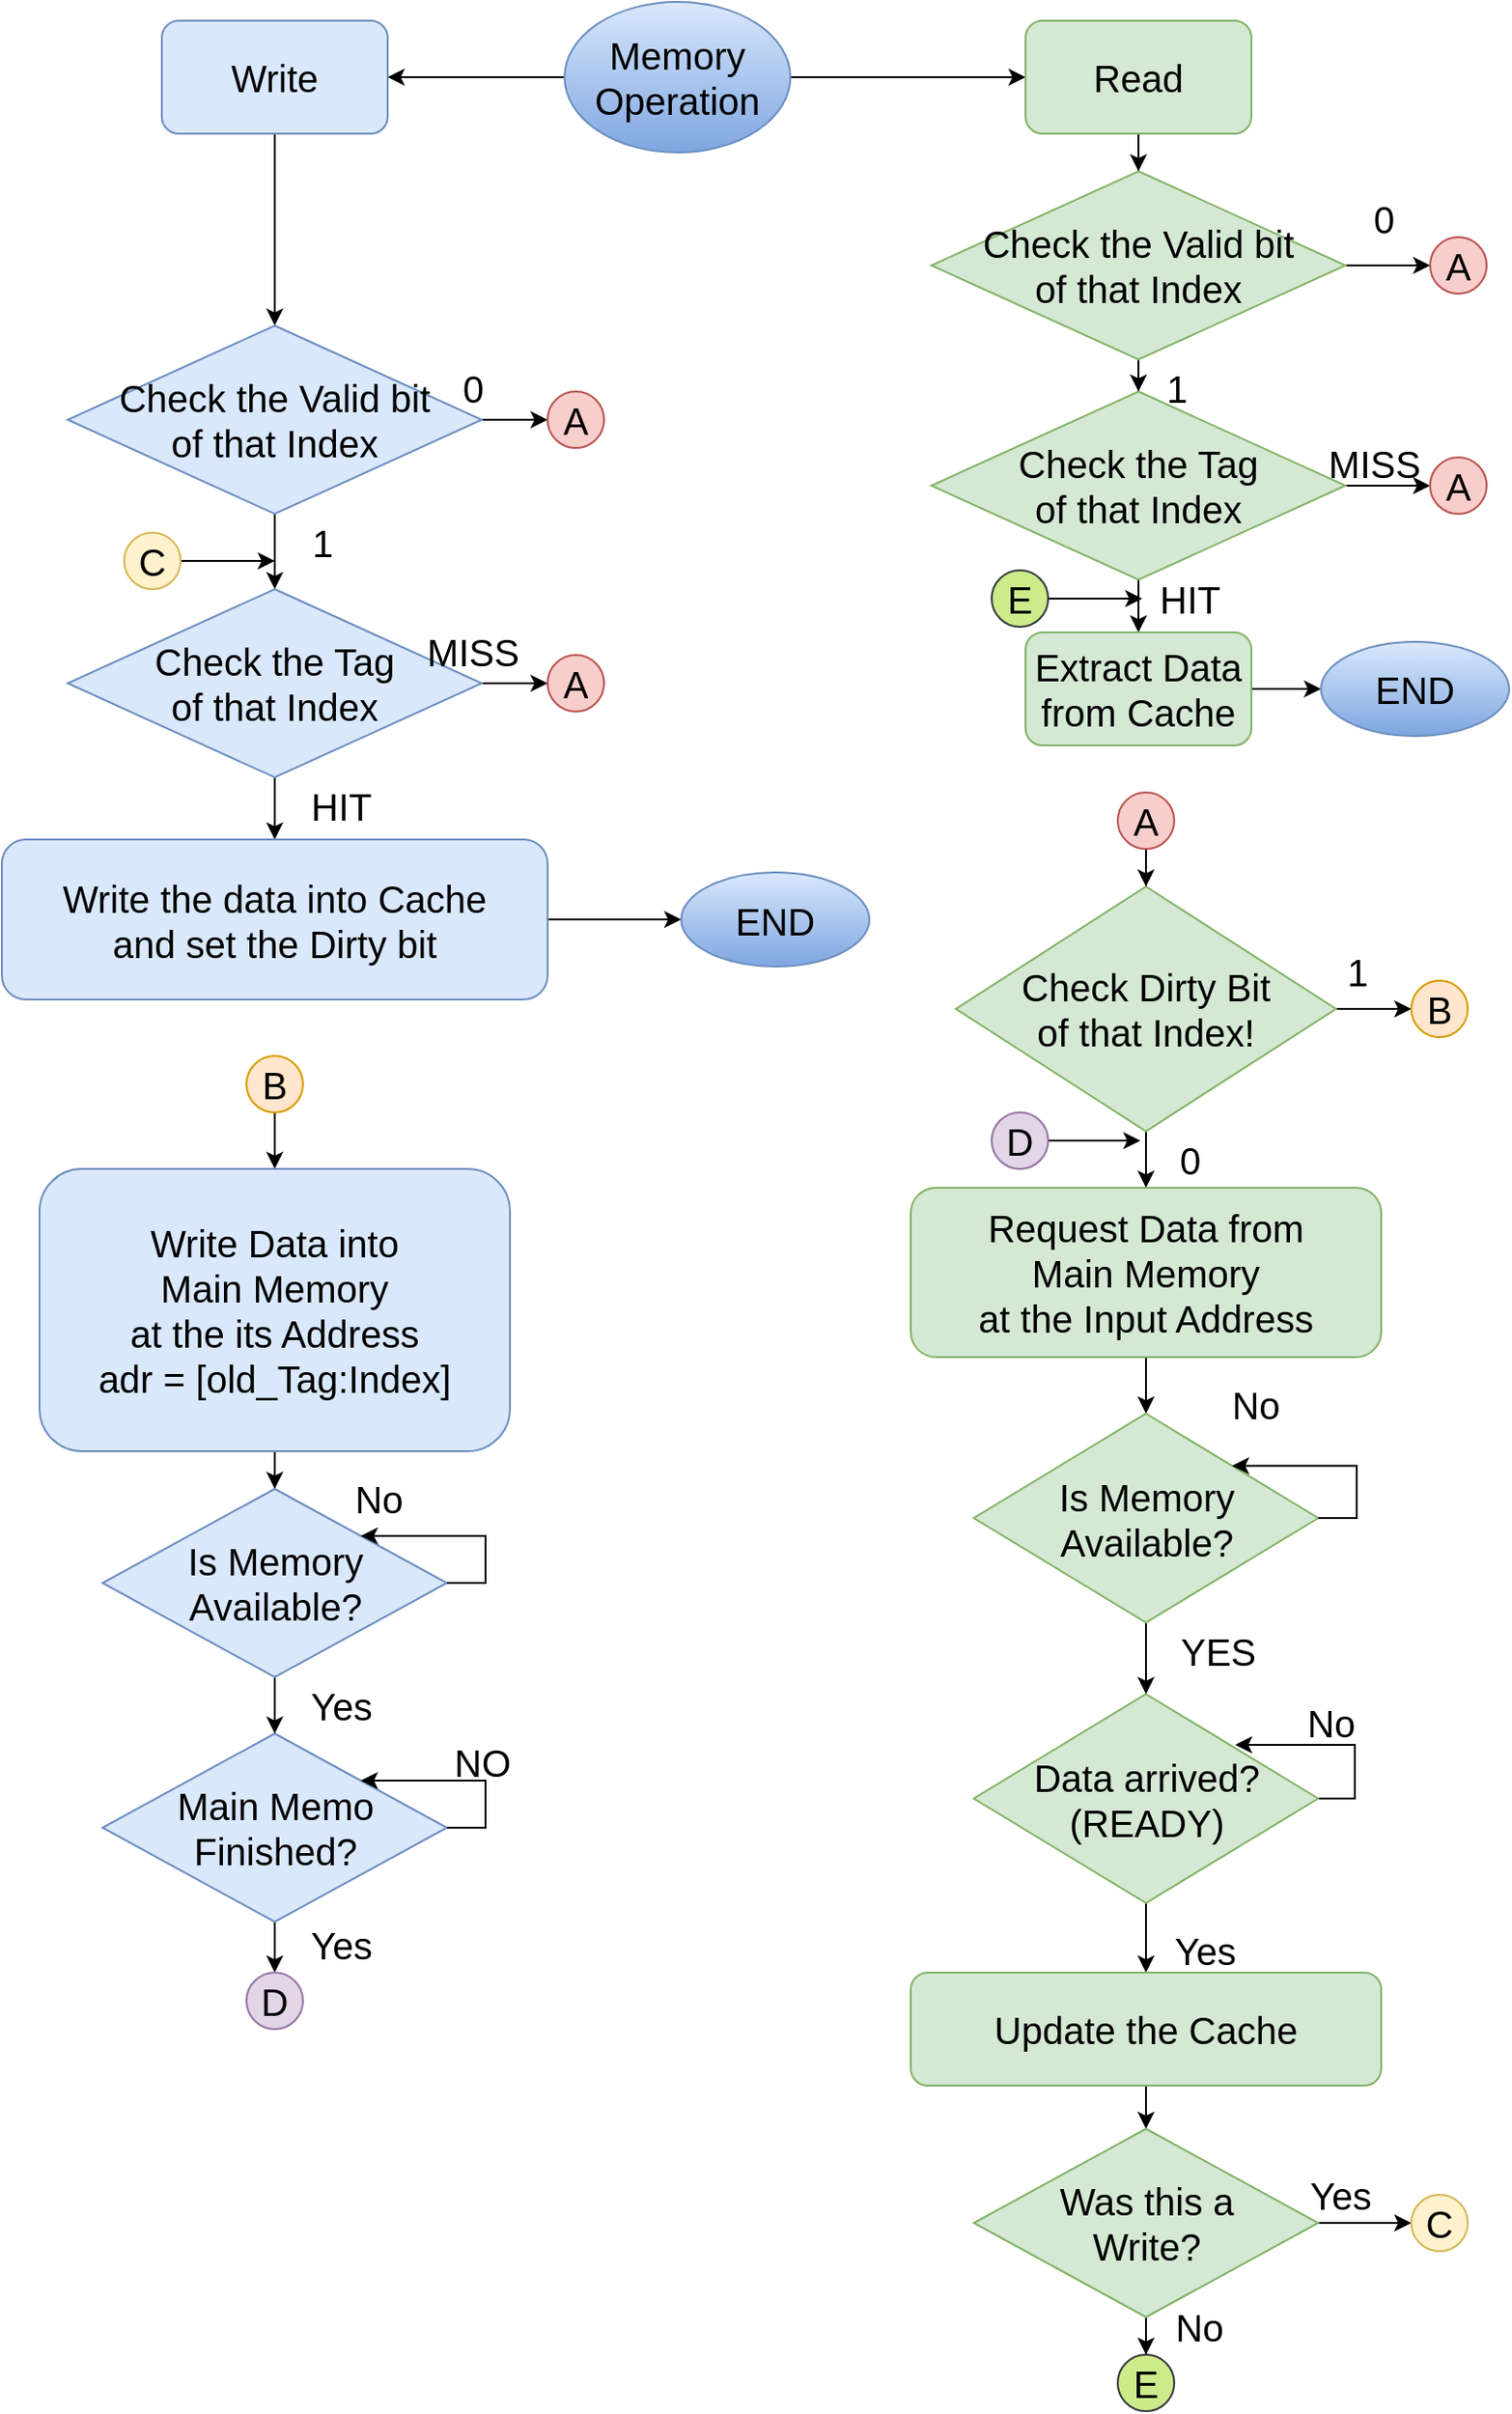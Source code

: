 <mxfile version="13.0.3" type="device"><diagram id="C5RBs43oDa-KdzZeNtuy" name="Page-1"><mxGraphModel dx="853" dy="493" grid="1" gridSize="10" guides="1" tooltips="1" connect="1" arrows="1" fold="1" page="1" pageScale="1" pageWidth="827" pageHeight="1169" math="0" shadow="0"><root><mxCell id="WIyWlLk6GJQsqaUBKTNV-0"/><mxCell id="WIyWlLk6GJQsqaUBKTNV-1" parent="WIyWlLk6GJQsqaUBKTNV-0"/><mxCell id="G8z-3NJhkVTaNbjO-My_-3" style="edgeStyle=orthogonalEdgeStyle;rounded=0;orthogonalLoop=1;jettySize=auto;html=1;fontSize=20;" parent="WIyWlLk6GJQsqaUBKTNV-1" source="G8z-3NJhkVTaNbjO-My_-0" target="G8z-3NJhkVTaNbjO-My_-1" edge="1"><mxGeometry relative="1" as="geometry"/></mxCell><mxCell id="G8z-3NJhkVTaNbjO-My_-4" style="edgeStyle=orthogonalEdgeStyle;rounded=0;orthogonalLoop=1;jettySize=auto;html=1;entryX=0;entryY=0.5;entryDx=0;entryDy=0;fontSize=20;" parent="WIyWlLk6GJQsqaUBKTNV-1" source="G8z-3NJhkVTaNbjO-My_-0" target="G8z-3NJhkVTaNbjO-My_-2" edge="1"><mxGeometry relative="1" as="geometry"/></mxCell><mxCell id="G8z-3NJhkVTaNbjO-My_-0" value="Memory&lt;br style=&quot;font-size: 20px;&quot;&gt;Operation" style="ellipse;whiteSpace=wrap;html=1;fontSize=20;gradientColor=#7ea6e0;fillColor=#dae8fc;strokeColor=#6c8ebf;" parent="WIyWlLk6GJQsqaUBKTNV-1" vertex="1"><mxGeometry x="354" y="60" width="120" height="80" as="geometry"/></mxCell><mxCell id="SdolloFG4at_WMy905UA-17" value="" style="edgeStyle=orthogonalEdgeStyle;rounded=0;orthogonalLoop=1;jettySize=auto;html=1;fontSize=20;" parent="WIyWlLk6GJQsqaUBKTNV-1" source="G8z-3NJhkVTaNbjO-My_-1" target="SdolloFG4at_WMy905UA-14" edge="1"><mxGeometry relative="1" as="geometry"/></mxCell><mxCell id="G8z-3NJhkVTaNbjO-My_-1" value="Write" style="rounded=1;whiteSpace=wrap;html=1;fontSize=20;fillColor=#dae8fc;strokeColor=#6c8ebf;" parent="WIyWlLk6GJQsqaUBKTNV-1" vertex="1"><mxGeometry x="140" y="70" width="120" height="60" as="geometry"/></mxCell><mxCell id="G8z-3NJhkVTaNbjO-My_-6" value="" style="edgeStyle=orthogonalEdgeStyle;rounded=0;orthogonalLoop=1;jettySize=auto;html=1;fontSize=20;" parent="WIyWlLk6GJQsqaUBKTNV-1" source="G8z-3NJhkVTaNbjO-My_-2" target="G8z-3NJhkVTaNbjO-My_-5" edge="1"><mxGeometry relative="1" as="geometry"/></mxCell><mxCell id="G8z-3NJhkVTaNbjO-My_-2" value="Read" style="rounded=1;whiteSpace=wrap;html=1;fontSize=20;fillColor=#d5e8d4;strokeColor=#82b366;" parent="WIyWlLk6GJQsqaUBKTNV-1" vertex="1"><mxGeometry x="599" y="70" width="120" height="60" as="geometry"/></mxCell><mxCell id="G8z-3NJhkVTaNbjO-My_-20" style="edgeStyle=orthogonalEdgeStyle;rounded=0;orthogonalLoop=1;jettySize=auto;html=1;entryX=0;entryY=0.5;entryDx=0;entryDy=0;fontSize=20;" parent="WIyWlLk6GJQsqaUBKTNV-1" source="G8z-3NJhkVTaNbjO-My_-5" target="G8z-3NJhkVTaNbjO-My_-15" edge="1"><mxGeometry relative="1" as="geometry"/></mxCell><mxCell id="-TYRVufe5GL1U3MV44Zh-1" value="" style="edgeStyle=orthogonalEdgeStyle;rounded=0;orthogonalLoop=1;jettySize=auto;html=1;" edge="1" parent="WIyWlLk6GJQsqaUBKTNV-1" source="G8z-3NJhkVTaNbjO-My_-5" target="G8z-3NJhkVTaNbjO-My_-7"><mxGeometry relative="1" as="geometry"/></mxCell><mxCell id="G8z-3NJhkVTaNbjO-My_-5" value="Check the Valid bit&lt;br style=&quot;font-size: 20px;&quot;&gt;of that Index" style="rhombus;whiteSpace=wrap;html=1;fontSize=20;fillColor=#d5e8d4;strokeColor=#82b366;" parent="WIyWlLk6GJQsqaUBKTNV-1" vertex="1"><mxGeometry x="549" y="150" width="220" height="100" as="geometry"/></mxCell><mxCell id="G8z-3NJhkVTaNbjO-My_-25" style="edgeStyle=orthogonalEdgeStyle;rounded=0;orthogonalLoop=1;jettySize=auto;html=1;entryX=0;entryY=0.5;entryDx=0;entryDy=0;fontSize=20;" parent="WIyWlLk6GJQsqaUBKTNV-1" source="G8z-3NJhkVTaNbjO-My_-7" target="G8z-3NJhkVTaNbjO-My_-24" edge="1"><mxGeometry relative="1" as="geometry"/></mxCell><mxCell id="G8z-3NJhkVTaNbjO-My_-31" style="edgeStyle=orthogonalEdgeStyle;rounded=0;orthogonalLoop=1;jettySize=auto;html=1;entryX=0.5;entryY=0;entryDx=0;entryDy=0;fontSize=20;" parent="WIyWlLk6GJQsqaUBKTNV-1" source="G8z-3NJhkVTaNbjO-My_-7" target="G8z-3NJhkVTaNbjO-My_-13" edge="1"><mxGeometry relative="1" as="geometry"/></mxCell><mxCell id="G8z-3NJhkVTaNbjO-My_-7" value="Check the Tag&lt;br style=&quot;font-size: 20px;&quot;&gt;of that Index" style="rhombus;whiteSpace=wrap;html=1;fontSize=20;fillColor=#d5e8d4;strokeColor=#82b366;" parent="WIyWlLk6GJQsqaUBKTNV-1" vertex="1"><mxGeometry x="549" y="267" width="220" height="100" as="geometry"/></mxCell><mxCell id="G8z-3NJhkVTaNbjO-My_-9" value="1" style="text;html=1;align=center;verticalAlign=middle;resizable=0;points=[];autosize=1;fontSize=20;" parent="WIyWlLk6GJQsqaUBKTNV-1" vertex="1"><mxGeometry x="664" y="250" width="30" height="30" as="geometry"/></mxCell><mxCell id="G8z-3NJhkVTaNbjO-My_-12" value="HIT" style="text;html=1;align=center;verticalAlign=middle;resizable=0;points=[];autosize=1;fontSize=20;" parent="WIyWlLk6GJQsqaUBKTNV-1" vertex="1"><mxGeometry x="661" y="362" width="50" height="30" as="geometry"/></mxCell><mxCell id="G8z-3NJhkVTaNbjO-My_-34" value="" style="edgeStyle=orthogonalEdgeStyle;rounded=0;orthogonalLoop=1;jettySize=auto;html=1;fontSize=20;" parent="WIyWlLk6GJQsqaUBKTNV-1" source="G8z-3NJhkVTaNbjO-My_-13" target="G8z-3NJhkVTaNbjO-My_-33" edge="1"><mxGeometry relative="1" as="geometry"/></mxCell><mxCell id="G8z-3NJhkVTaNbjO-My_-13" value="Extract Data&lt;br style=&quot;font-size: 20px;&quot;&gt;from Cache" style="rounded=1;whiteSpace=wrap;html=1;fontSize=20;fillColor=#d5e8d4;strokeColor=#82b366;" parent="WIyWlLk6GJQsqaUBKTNV-1" vertex="1"><mxGeometry x="599" y="395" width="120" height="60" as="geometry"/></mxCell><mxCell id="G8z-3NJhkVTaNbjO-My_-15" value="A" style="ellipse;whiteSpace=wrap;html=1;aspect=fixed;fontSize=20;fillColor=#f8cecc;strokeColor=#b85450;" parent="WIyWlLk6GJQsqaUBKTNV-1" vertex="1"><mxGeometry x="814" y="185" width="30" height="30" as="geometry"/></mxCell><mxCell id="G8z-3NJhkVTaNbjO-My_-22" value="0" style="text;html=1;align=center;verticalAlign=middle;resizable=0;points=[];autosize=1;fontSize=20;" parent="WIyWlLk6GJQsqaUBKTNV-1" vertex="1"><mxGeometry x="774" y="160" width="30" height="30" as="geometry"/></mxCell><mxCell id="G8z-3NJhkVTaNbjO-My_-24" value="A" style="ellipse;whiteSpace=wrap;html=1;aspect=fixed;fontSize=20;fillColor=#f8cecc;strokeColor=#b85450;" parent="WIyWlLk6GJQsqaUBKTNV-1" vertex="1"><mxGeometry x="814" y="302" width="30" height="30" as="geometry"/></mxCell><mxCell id="G8z-3NJhkVTaNbjO-My_-28" value="MISS" style="text;html=1;align=center;verticalAlign=middle;resizable=0;points=[];autosize=1;fontSize=20;" parent="WIyWlLk6GJQsqaUBKTNV-1" vertex="1"><mxGeometry x="754" y="290" width="60" height="30" as="geometry"/></mxCell><mxCell id="-TYRVufe5GL1U3MV44Zh-3" value="" style="edgeStyle=orthogonalEdgeStyle;rounded=0;orthogonalLoop=1;jettySize=auto;html=1;" edge="1" parent="WIyWlLk6GJQsqaUBKTNV-1" source="G8z-3NJhkVTaNbjO-My_-32" target="SdolloFG4at_WMy905UA-0"><mxGeometry relative="1" as="geometry"/></mxCell><mxCell id="G8z-3NJhkVTaNbjO-My_-32" value="A" style="ellipse;whiteSpace=wrap;html=1;aspect=fixed;fontSize=20;fillColor=#f8cecc;strokeColor=#b85450;" parent="WIyWlLk6GJQsqaUBKTNV-1" vertex="1"><mxGeometry x="648" y="480" width="30" height="30" as="geometry"/></mxCell><mxCell id="G8z-3NJhkVTaNbjO-My_-33" value="END" style="ellipse;whiteSpace=wrap;html=1;fontSize=20;gradientColor=#7ea6e0;fillColor=#dae8fc;strokeColor=#6c8ebf;" parent="WIyWlLk6GJQsqaUBKTNV-1" vertex="1"><mxGeometry x="756" y="400" width="100" height="50" as="geometry"/></mxCell><mxCell id="-TYRVufe5GL1U3MV44Zh-9" value="" style="edgeStyle=orthogonalEdgeStyle;rounded=0;orthogonalLoop=1;jettySize=auto;html=1;" edge="1" parent="WIyWlLk6GJQsqaUBKTNV-1" source="G8z-3NJhkVTaNbjO-My_-35" target="KYTJhCI_t-dUfg6Vwiqw-1"><mxGeometry relative="1" as="geometry"/></mxCell><mxCell id="G8z-3NJhkVTaNbjO-My_-35" value="Request Data from&lt;br style=&quot;font-size: 20px;&quot;&gt;Main Memory&lt;br style=&quot;font-size: 20px;&quot;&gt;at the Input Address" style="rounded=1;whiteSpace=wrap;html=1;fontSize=20;fillColor=#d5e8d4;strokeColor=#82b366;" parent="WIyWlLk6GJQsqaUBKTNV-1" vertex="1"><mxGeometry x="538" y="690" width="250" height="90" as="geometry"/></mxCell><mxCell id="G8z-3NJhkVTaNbjO-My_-40" style="edgeStyle=orthogonalEdgeStyle;rounded=0;orthogonalLoop=1;jettySize=auto;html=1;fontSize=20;entryX=0.759;entryY=0.243;entryDx=0;entryDy=0;entryPerimeter=0;" parent="WIyWlLk6GJQsqaUBKTNV-1" source="G8z-3NJhkVTaNbjO-My_-38" target="G8z-3NJhkVTaNbjO-My_-38" edge="1"><mxGeometry relative="1" as="geometry"><mxPoint x="554.5" y="1090" as="targetPoint"/><Array as="points"><mxPoint x="774" y="1015"/><mxPoint x="774" y="986"/></Array></mxGeometry></mxCell><mxCell id="SdolloFG4at_WMy905UA-12" value="" style="edgeStyle=orthogonalEdgeStyle;rounded=0;orthogonalLoop=1;jettySize=auto;html=1;fontSize=20;" parent="WIyWlLk6GJQsqaUBKTNV-1" source="G8z-3NJhkVTaNbjO-My_-38" target="G8z-3NJhkVTaNbjO-My_-44" edge="1"><mxGeometry relative="1" as="geometry"/></mxCell><mxCell id="G8z-3NJhkVTaNbjO-My_-38" value="Data arrived?&lt;br style=&quot;font-size: 20px;&quot;&gt;(READY)" style="rhombus;whiteSpace=wrap;html=1;fontSize=20;fillColor=#d5e8d4;strokeColor=#82b366;" parent="WIyWlLk6GJQsqaUBKTNV-1" vertex="1"><mxGeometry x="571.5" y="959" width="183" height="111" as="geometry"/></mxCell><mxCell id="G8z-3NJhkVTaNbjO-My_-41" value="No" style="text;html=1;align=center;verticalAlign=middle;resizable=0;points=[];autosize=1;fontSize=20;" parent="WIyWlLk6GJQsqaUBKTNV-1" vertex="1"><mxGeometry x="741" y="959" width="40" height="30" as="geometry"/></mxCell><mxCell id="SdolloFG4at_WMy905UA-29" value="" style="edgeStyle=orthogonalEdgeStyle;rounded=0;orthogonalLoop=1;jettySize=auto;html=1;fontSize=20;" parent="WIyWlLk6GJQsqaUBKTNV-1" source="G8z-3NJhkVTaNbjO-My_-44" target="SdolloFG4at_WMy905UA-28" edge="1"><mxGeometry relative="1" as="geometry"/></mxCell><mxCell id="G8z-3NJhkVTaNbjO-My_-44" value="Update the Cache" style="rounded=1;whiteSpace=wrap;html=1;fontSize=20;fillColor=#d5e8d4;strokeColor=#82b366;" parent="WIyWlLk6GJQsqaUBKTNV-1" vertex="1"><mxGeometry x="538" y="1107" width="250" height="60" as="geometry"/></mxCell><mxCell id="-TYRVufe5GL1U3MV44Zh-4" value="" style="edgeStyle=orthogonalEdgeStyle;rounded=0;orthogonalLoop=1;jettySize=auto;html=1;" edge="1" parent="WIyWlLk6GJQsqaUBKTNV-1" source="SdolloFG4at_WMy905UA-0" target="SdolloFG4at_WMy905UA-4"><mxGeometry relative="1" as="geometry"/></mxCell><mxCell id="-TYRVufe5GL1U3MV44Zh-5" value="" style="edgeStyle=orthogonalEdgeStyle;rounded=0;orthogonalLoop=1;jettySize=auto;html=1;" edge="1" parent="WIyWlLk6GJQsqaUBKTNV-1" source="SdolloFG4at_WMy905UA-0" target="G8z-3NJhkVTaNbjO-My_-35"><mxGeometry relative="1" as="geometry"/></mxCell><mxCell id="SdolloFG4at_WMy905UA-0" value="Check Dirty Bit&lt;br style=&quot;font-size: 20px;&quot;&gt;of that Index!" style="rhombus;whiteSpace=wrap;html=1;fontSize=20;fillColor=#d5e8d4;strokeColor=#82b366;" parent="WIyWlLk6GJQsqaUBKTNV-1" vertex="1"><mxGeometry x="562" y="530" width="202" height="130" as="geometry"/></mxCell><mxCell id="SdolloFG4at_WMy905UA-3" value="0" style="text;html=1;align=center;verticalAlign=middle;resizable=0;points=[];autosize=1;fontSize=20;" parent="WIyWlLk6GJQsqaUBKTNV-1" vertex="1"><mxGeometry x="671" y="660" width="30" height="30" as="geometry"/></mxCell><mxCell id="SdolloFG4at_WMy905UA-4" value="B" style="ellipse;whiteSpace=wrap;html=1;aspect=fixed;fontSize=20;fillColor=#ffe6cc;strokeColor=#d79b00;" parent="WIyWlLk6GJQsqaUBKTNV-1" vertex="1"><mxGeometry x="804" y="580" width="30" height="30" as="geometry"/></mxCell><mxCell id="SdolloFG4at_WMy905UA-6" value="1" style="text;html=1;align=center;verticalAlign=middle;resizable=0;points=[];autosize=1;fontSize=20;" parent="WIyWlLk6GJQsqaUBKTNV-1" vertex="1"><mxGeometry x="759.5" y="560" width="30" height="30" as="geometry"/></mxCell><mxCell id="SdolloFG4at_WMy905UA-18" value="" style="edgeStyle=orthogonalEdgeStyle;rounded=0;orthogonalLoop=1;jettySize=auto;html=1;fontSize=20;" parent="WIyWlLk6GJQsqaUBKTNV-1" source="SdolloFG4at_WMy905UA-14" target="SdolloFG4at_WMy905UA-15" edge="1"><mxGeometry relative="1" as="geometry"/></mxCell><mxCell id="SdolloFG4at_WMy905UA-23" style="edgeStyle=orthogonalEdgeStyle;rounded=0;orthogonalLoop=1;jettySize=auto;html=1;entryX=0;entryY=0.5;entryDx=0;entryDy=0;fontSize=20;" parent="WIyWlLk6GJQsqaUBKTNV-1" source="SdolloFG4at_WMy905UA-14" target="SdolloFG4at_WMy905UA-20" edge="1"><mxGeometry relative="1" as="geometry"/></mxCell><mxCell id="SdolloFG4at_WMy905UA-14" value="Check the Valid bit&lt;br style=&quot;font-size: 20px&quot;&gt;of that Index" style="rhombus;whiteSpace=wrap;html=1;fontSize=20;fillColor=#dae8fc;strokeColor=#6c8ebf;" parent="WIyWlLk6GJQsqaUBKTNV-1" vertex="1"><mxGeometry x="90" y="232" width="220" height="100" as="geometry"/></mxCell><mxCell id="SdolloFG4at_WMy905UA-19" value="" style="edgeStyle=orthogonalEdgeStyle;rounded=0;orthogonalLoop=1;jettySize=auto;html=1;fontSize=20;" parent="WIyWlLk6GJQsqaUBKTNV-1" source="SdolloFG4at_WMy905UA-15" target="SdolloFG4at_WMy905UA-16" edge="1"><mxGeometry relative="1" as="geometry"/></mxCell><mxCell id="SdolloFG4at_WMy905UA-39" style="edgeStyle=orthogonalEdgeStyle;rounded=0;orthogonalLoop=1;jettySize=auto;html=1;entryX=0;entryY=0.5;entryDx=0;entryDy=0;fontSize=20;" parent="WIyWlLk6GJQsqaUBKTNV-1" source="SdolloFG4at_WMy905UA-15" target="SdolloFG4at_WMy905UA-38" edge="1"><mxGeometry relative="1" as="geometry"/></mxCell><mxCell id="SdolloFG4at_WMy905UA-15" value="Check the Tag&lt;br style=&quot;font-size: 20px;&quot;&gt;of that Index" style="rhombus;whiteSpace=wrap;html=1;fontSize=20;fillColor=#dae8fc;strokeColor=#6c8ebf;" parent="WIyWlLk6GJQsqaUBKTNV-1" vertex="1"><mxGeometry x="90" y="372" width="220" height="100" as="geometry"/></mxCell><mxCell id="SdolloFG4at_WMy905UA-48" value="" style="edgeStyle=orthogonalEdgeStyle;rounded=0;orthogonalLoop=1;jettySize=auto;html=1;fontSize=20;" parent="WIyWlLk6GJQsqaUBKTNV-1" source="SdolloFG4at_WMy905UA-16" target="SdolloFG4at_WMy905UA-47" edge="1"><mxGeometry relative="1" as="geometry"/></mxCell><mxCell id="SdolloFG4at_WMy905UA-16" value="Write the data into Cache&lt;br style=&quot;font-size: 20px;&quot;&gt;and set the Dirty bit" style="rounded=1;whiteSpace=wrap;html=1;fontSize=20;fillColor=#dae8fc;strokeColor=#6c8ebf;" parent="WIyWlLk6GJQsqaUBKTNV-1" vertex="1"><mxGeometry x="55" y="505" width="290" height="85" as="geometry"/></mxCell><mxCell id="SdolloFG4at_WMy905UA-20" value="A" style="ellipse;whiteSpace=wrap;html=1;aspect=fixed;fontSize=20;fillColor=#f8cecc;strokeColor=#b85450;" parent="WIyWlLk6GJQsqaUBKTNV-1" vertex="1"><mxGeometry x="345" y="267" width="30" height="30" as="geometry"/></mxCell><mxCell id="SdolloFG4at_WMy905UA-24" value="1" style="text;html=1;align=center;verticalAlign=middle;resizable=0;points=[];autosize=1;fontSize=20;" parent="WIyWlLk6GJQsqaUBKTNV-1" vertex="1"><mxGeometry x="210" y="332" width="30" height="30" as="geometry"/></mxCell><mxCell id="SdolloFG4at_WMy905UA-26" value="0" style="text;html=1;align=center;verticalAlign=middle;resizable=0;points=[];autosize=1;fontSize=20;" parent="WIyWlLk6GJQsqaUBKTNV-1" vertex="1"><mxGeometry x="290" y="250" width="30" height="30" as="geometry"/></mxCell><mxCell id="SdolloFG4at_WMy905UA-27" value="Yes" style="text;html=1;align=center;verticalAlign=middle;resizable=0;points=[];autosize=1;fontSize=20;" parent="WIyWlLk6GJQsqaUBKTNV-1" vertex="1"><mxGeometry x="669" y="1080" width="50" height="30" as="geometry"/></mxCell><mxCell id="SdolloFG4at_WMy905UA-35" style="edgeStyle=orthogonalEdgeStyle;rounded=0;orthogonalLoop=1;jettySize=auto;html=1;entryX=0;entryY=0.5;entryDx=0;entryDy=0;fontSize=20;" parent="WIyWlLk6GJQsqaUBKTNV-1" source="SdolloFG4at_WMy905UA-28" target="SdolloFG4at_WMy905UA-32" edge="1"><mxGeometry relative="1" as="geometry"/></mxCell><mxCell id="SdolloFG4at_WMy905UA-69" style="edgeStyle=orthogonalEdgeStyle;rounded=0;orthogonalLoop=1;jettySize=auto;html=1;entryX=0.5;entryY=0;entryDx=0;entryDy=0;fontSize=20;" parent="WIyWlLk6GJQsqaUBKTNV-1" source="SdolloFG4at_WMy905UA-28" target="SdolloFG4at_WMy905UA-68" edge="1"><mxGeometry relative="1" as="geometry"/></mxCell><mxCell id="SdolloFG4at_WMy905UA-28" value="Was this a&lt;br style=&quot;font-size: 20px;&quot;&gt;Write?" style="rhombus;whiteSpace=wrap;html=1;fontSize=20;fillColor=#d5e8d4;strokeColor=#82b366;" parent="WIyWlLk6GJQsqaUBKTNV-1" vertex="1"><mxGeometry x="571.5" y="1190" width="183" height="100" as="geometry"/></mxCell><mxCell id="SdolloFG4at_WMy905UA-31" value="No" style="text;html=1;align=center;verticalAlign=middle;resizable=0;points=[];autosize=1;fontSize=20;" parent="WIyWlLk6GJQsqaUBKTNV-1" vertex="1"><mxGeometry x="671" y="1280" width="40" height="30" as="geometry"/></mxCell><mxCell id="SdolloFG4at_WMy905UA-32" value="C" style="ellipse;whiteSpace=wrap;html=1;aspect=fixed;fontSize=20;fillColor=#fff2cc;strokeColor=#d6b656;" parent="WIyWlLk6GJQsqaUBKTNV-1" vertex="1"><mxGeometry x="804" y="1225" width="30" height="30" as="geometry"/></mxCell><mxCell id="-TYRVufe5GL1U3MV44Zh-0" style="edgeStyle=orthogonalEdgeStyle;rounded=0;orthogonalLoop=1;jettySize=auto;html=1;" edge="1" parent="WIyWlLk6GJQsqaUBKTNV-1" source="SdolloFG4at_WMy905UA-36"><mxGeometry relative="1" as="geometry"><mxPoint x="200" y="357" as="targetPoint"/></mxGeometry></mxCell><mxCell id="SdolloFG4at_WMy905UA-36" value="C" style="ellipse;whiteSpace=wrap;html=1;aspect=fixed;fontSize=20;fillColor=#fff2cc;strokeColor=#d6b656;" parent="WIyWlLk6GJQsqaUBKTNV-1" vertex="1"><mxGeometry x="120" y="342" width="30" height="30" as="geometry"/></mxCell><mxCell id="SdolloFG4at_WMy905UA-38" value="A" style="ellipse;whiteSpace=wrap;html=1;aspect=fixed;fontSize=20;fillColor=#f8cecc;strokeColor=#b85450;" parent="WIyWlLk6GJQsqaUBKTNV-1" vertex="1"><mxGeometry x="345" y="407" width="30" height="30" as="geometry"/></mxCell><mxCell id="SdolloFG4at_WMy905UA-42" value="HIT" style="text;html=1;align=center;verticalAlign=middle;resizable=0;points=[];autosize=1;fontSize=20;" parent="WIyWlLk6GJQsqaUBKTNV-1" vertex="1"><mxGeometry x="210" y="472" width="50" height="30" as="geometry"/></mxCell><mxCell id="SdolloFG4at_WMy905UA-43" value="MISS" style="text;html=1;align=center;verticalAlign=middle;resizable=0;points=[];autosize=1;fontSize=20;" parent="WIyWlLk6GJQsqaUBKTNV-1" vertex="1"><mxGeometry x="275" y="390" width="60" height="30" as="geometry"/></mxCell><mxCell id="SdolloFG4at_WMy905UA-47" value="END" style="ellipse;whiteSpace=wrap;html=1;fontSize=20;gradientColor=#7ea6e0;fillColor=#dae8fc;strokeColor=#6c8ebf;" parent="WIyWlLk6GJQsqaUBKTNV-1" vertex="1"><mxGeometry x="416" y="522.5" width="100" height="50" as="geometry"/></mxCell><mxCell id="SdolloFG4at_WMy905UA-53" value="" style="edgeStyle=orthogonalEdgeStyle;rounded=0;orthogonalLoop=1;jettySize=auto;html=1;fontSize=20;" parent="WIyWlLk6GJQsqaUBKTNV-1" source="SdolloFG4at_WMy905UA-49" target="SdolloFG4at_WMy905UA-51" edge="1"><mxGeometry relative="1" as="geometry"/></mxCell><mxCell id="SdolloFG4at_WMy905UA-49" value="B" style="ellipse;whiteSpace=wrap;html=1;aspect=fixed;fontSize=20;fillColor=#ffe6cc;strokeColor=#d79b00;" parent="WIyWlLk6GJQsqaUBKTNV-1" vertex="1"><mxGeometry x="185" y="620" width="30" height="30" as="geometry"/></mxCell><mxCell id="KYTJhCI_t-dUfg6Vwiqw-10" value="" style="edgeStyle=orthogonalEdgeStyle;rounded=0;orthogonalLoop=1;jettySize=auto;html=1;fontSize=20;" parent="WIyWlLk6GJQsqaUBKTNV-1" source="SdolloFG4at_WMy905UA-51" target="KYTJhCI_t-dUfg6Vwiqw-8" edge="1"><mxGeometry relative="1" as="geometry"/></mxCell><mxCell id="SdolloFG4at_WMy905UA-51" value="Write Data into&lt;br style=&quot;font-size: 20px;&quot;&gt;Main Memory&lt;br style=&quot;font-size: 20px;&quot;&gt;at the its Address&lt;br style=&quot;font-size: 20px;&quot;&gt;adr = [old_Tag:Index]" style="rounded=1;whiteSpace=wrap;html=1;fontSize=20;fillColor=#dae8fc;strokeColor=#6c8ebf;" parent="WIyWlLk6GJQsqaUBKTNV-1" vertex="1"><mxGeometry x="75" y="680" width="250" height="150" as="geometry"/></mxCell><mxCell id="SdolloFG4at_WMy905UA-75" style="edgeStyle=orthogonalEdgeStyle;rounded=0;orthogonalLoop=1;jettySize=auto;html=1;entryX=0.5;entryY=0;entryDx=0;entryDy=0;fontSize=20;" parent="WIyWlLk6GJQsqaUBKTNV-1" source="SdolloFG4at_WMy905UA-54" target="SdolloFG4at_WMy905UA-61" edge="1"><mxGeometry relative="1" as="geometry"/></mxCell><mxCell id="SdolloFG4at_WMy905UA-54" value="Main Memo&lt;br style=&quot;font-size: 20px;&quot;&gt;Finished?" style="rhombus;whiteSpace=wrap;html=1;fontSize=20;fillColor=#dae8fc;strokeColor=#6c8ebf;" parent="WIyWlLk6GJQsqaUBKTNV-1" vertex="1"><mxGeometry x="108.5" y="980" width="183" height="100" as="geometry"/></mxCell><mxCell id="SdolloFG4at_WMy905UA-59" value="NO" style="text;html=1;align=center;verticalAlign=middle;resizable=0;points=[];autosize=1;fontSize=20;" parent="WIyWlLk6GJQsqaUBKTNV-1" vertex="1"><mxGeometry x="285" y="980" width="50" height="30" as="geometry"/></mxCell><mxCell id="SdolloFG4at_WMy905UA-60" value="Yes" style="text;html=1;align=center;verticalAlign=middle;resizable=0;points=[];autosize=1;fontSize=20;" parent="WIyWlLk6GJQsqaUBKTNV-1" vertex="1"><mxGeometry x="210" y="1077" width="50" height="30" as="geometry"/></mxCell><mxCell id="SdolloFG4at_WMy905UA-61" value="D" style="ellipse;whiteSpace=wrap;html=1;aspect=fixed;fontSize=20;fillColor=#e1d5e7;strokeColor=#9673a6;" parent="WIyWlLk6GJQsqaUBKTNV-1" vertex="1"><mxGeometry x="185" y="1107" width="30" height="30" as="geometry"/></mxCell><mxCell id="-TYRVufe5GL1U3MV44Zh-8" style="edgeStyle=orthogonalEdgeStyle;rounded=0;orthogonalLoop=1;jettySize=auto;html=1;" edge="1" parent="WIyWlLk6GJQsqaUBKTNV-1" source="SdolloFG4at_WMy905UA-62"><mxGeometry relative="1" as="geometry"><mxPoint x="660" y="665" as="targetPoint"/></mxGeometry></mxCell><mxCell id="SdolloFG4at_WMy905UA-62" value="D" style="ellipse;whiteSpace=wrap;html=1;aspect=fixed;fontSize=20;fillColor=#e1d5e7;strokeColor=#9673a6;" parent="WIyWlLk6GJQsqaUBKTNV-1" vertex="1"><mxGeometry x="581" y="650" width="30" height="30" as="geometry"/></mxCell><mxCell id="SdolloFG4at_WMy905UA-65" value="Yes" style="text;html=1;align=center;verticalAlign=middle;resizable=0;points=[];autosize=1;fontSize=20;" parent="WIyWlLk6GJQsqaUBKTNV-1" vertex="1"><mxGeometry x="741" y="1210" width="50" height="30" as="geometry"/></mxCell><mxCell id="SdolloFG4at_WMy905UA-68" value="E" style="ellipse;whiteSpace=wrap;html=1;aspect=fixed;fontSize=20;fillColor=#cdeb8b;strokeColor=#36393d;" parent="WIyWlLk6GJQsqaUBKTNV-1" vertex="1"><mxGeometry x="648" y="1310" width="30" height="30" as="geometry"/></mxCell><mxCell id="-TYRVufe5GL1U3MV44Zh-2" value="" style="edgeStyle=orthogonalEdgeStyle;rounded=0;orthogonalLoop=1;jettySize=auto;html=1;" edge="1" parent="WIyWlLk6GJQsqaUBKTNV-1" source="SdolloFG4at_WMy905UA-70" target="G8z-3NJhkVTaNbjO-My_-12"><mxGeometry relative="1" as="geometry"/></mxCell><mxCell id="SdolloFG4at_WMy905UA-70" value="E" style="ellipse;whiteSpace=wrap;html=1;aspect=fixed;fontSize=20;fillColor=#cdeb8b;strokeColor=#36393d;" parent="WIyWlLk6GJQsqaUBKTNV-1" vertex="1"><mxGeometry x="581" y="362" width="30" height="30" as="geometry"/></mxCell><mxCell id="SdolloFG4at_WMy905UA-74" style="edgeStyle=orthogonalEdgeStyle;rounded=0;orthogonalLoop=1;jettySize=auto;html=1;entryX=1;entryY=0;entryDx=0;entryDy=0;fontSize=20;" parent="WIyWlLk6GJQsqaUBKTNV-1" source="SdolloFG4at_WMy905UA-54" target="SdolloFG4at_WMy905UA-54" edge="1"><mxGeometry relative="1" as="geometry"><Array as="points"><mxPoint x="312" y="1030"/><mxPoint x="312" y="1005"/></Array></mxGeometry></mxCell><mxCell id="-TYRVufe5GL1U3MV44Zh-11" value="" style="edgeStyle=orthogonalEdgeStyle;rounded=0;orthogonalLoop=1;jettySize=auto;html=1;" edge="1" parent="WIyWlLk6GJQsqaUBKTNV-1" source="KYTJhCI_t-dUfg6Vwiqw-1" target="G8z-3NJhkVTaNbjO-My_-38"><mxGeometry relative="1" as="geometry"/></mxCell><mxCell id="KYTJhCI_t-dUfg6Vwiqw-1" value="Is Memory&lt;br style=&quot;font-size: 20px;&quot;&gt;Available?" style="rhombus;whiteSpace=wrap;html=1;fontSize=20;fillColor=#d5e8d4;strokeColor=#82b366;" parent="WIyWlLk6GJQsqaUBKTNV-1" vertex="1"><mxGeometry x="571.5" y="810" width="183" height="111" as="geometry"/></mxCell><mxCell id="KYTJhCI_t-dUfg6Vwiqw-4" value="YES" style="text;html=1;align=center;verticalAlign=middle;resizable=0;points=[];autosize=1;fontSize=20;" parent="WIyWlLk6GJQsqaUBKTNV-1" vertex="1"><mxGeometry x="671" y="921" width="60" height="30" as="geometry"/></mxCell><mxCell id="KYTJhCI_t-dUfg6Vwiqw-5" style="edgeStyle=orthogonalEdgeStyle;rounded=0;orthogonalLoop=1;jettySize=auto;html=1;entryX=1;entryY=0;entryDx=0;entryDy=0;fontSize=20;" parent="WIyWlLk6GJQsqaUBKTNV-1" source="KYTJhCI_t-dUfg6Vwiqw-1" target="KYTJhCI_t-dUfg6Vwiqw-1" edge="1"><mxGeometry relative="1" as="geometry"><Array as="points"><mxPoint x="775" y="865"/><mxPoint x="775" y="838"/></Array></mxGeometry></mxCell><mxCell id="KYTJhCI_t-dUfg6Vwiqw-7" value="No" style="text;html=1;align=center;verticalAlign=middle;resizable=0;points=[];autosize=1;fontSize=20;" parent="WIyWlLk6GJQsqaUBKTNV-1" vertex="1"><mxGeometry x="701" y="790" width="40" height="30" as="geometry"/></mxCell><mxCell id="KYTJhCI_t-dUfg6Vwiqw-15" value="" style="edgeStyle=orthogonalEdgeStyle;rounded=0;orthogonalLoop=1;jettySize=auto;html=1;fontSize=20;" parent="WIyWlLk6GJQsqaUBKTNV-1" source="KYTJhCI_t-dUfg6Vwiqw-8" target="SdolloFG4at_WMy905UA-54" edge="1"><mxGeometry relative="1" as="geometry"/></mxCell><mxCell id="KYTJhCI_t-dUfg6Vwiqw-8" value="Is Memory&lt;br&gt;Available?" style="rhombus;whiteSpace=wrap;html=1;fontSize=20;fillColor=#dae8fc;strokeColor=#6c8ebf;" parent="WIyWlLk6GJQsqaUBKTNV-1" vertex="1"><mxGeometry x="108.5" y="850" width="183" height="100" as="geometry"/></mxCell><mxCell id="KYTJhCI_t-dUfg6Vwiqw-12" value="Yes" style="text;html=1;align=center;verticalAlign=middle;resizable=0;points=[];autosize=1;fontSize=20;" parent="WIyWlLk6GJQsqaUBKTNV-1" vertex="1"><mxGeometry x="210" y="950" width="50" height="30" as="geometry"/></mxCell><mxCell id="KYTJhCI_t-dUfg6Vwiqw-14" style="edgeStyle=orthogonalEdgeStyle;rounded=0;orthogonalLoop=1;jettySize=auto;html=1;entryX=1;entryY=0;entryDx=0;entryDy=0;fontSize=20;" parent="WIyWlLk6GJQsqaUBKTNV-1" source="KYTJhCI_t-dUfg6Vwiqw-8" target="KYTJhCI_t-dUfg6Vwiqw-8" edge="1"><mxGeometry relative="1" as="geometry"><Array as="points"><mxPoint x="312" y="900"/><mxPoint x="312" y="875"/></Array></mxGeometry></mxCell><mxCell id="KYTJhCI_t-dUfg6Vwiqw-17" value="No" style="text;html=1;align=center;verticalAlign=middle;resizable=0;points=[];autosize=1;fontSize=20;" parent="WIyWlLk6GJQsqaUBKTNV-1" vertex="1"><mxGeometry x="235" y="840" width="40" height="30" as="geometry"/></mxCell></root></mxGraphModel></diagram></mxfile>